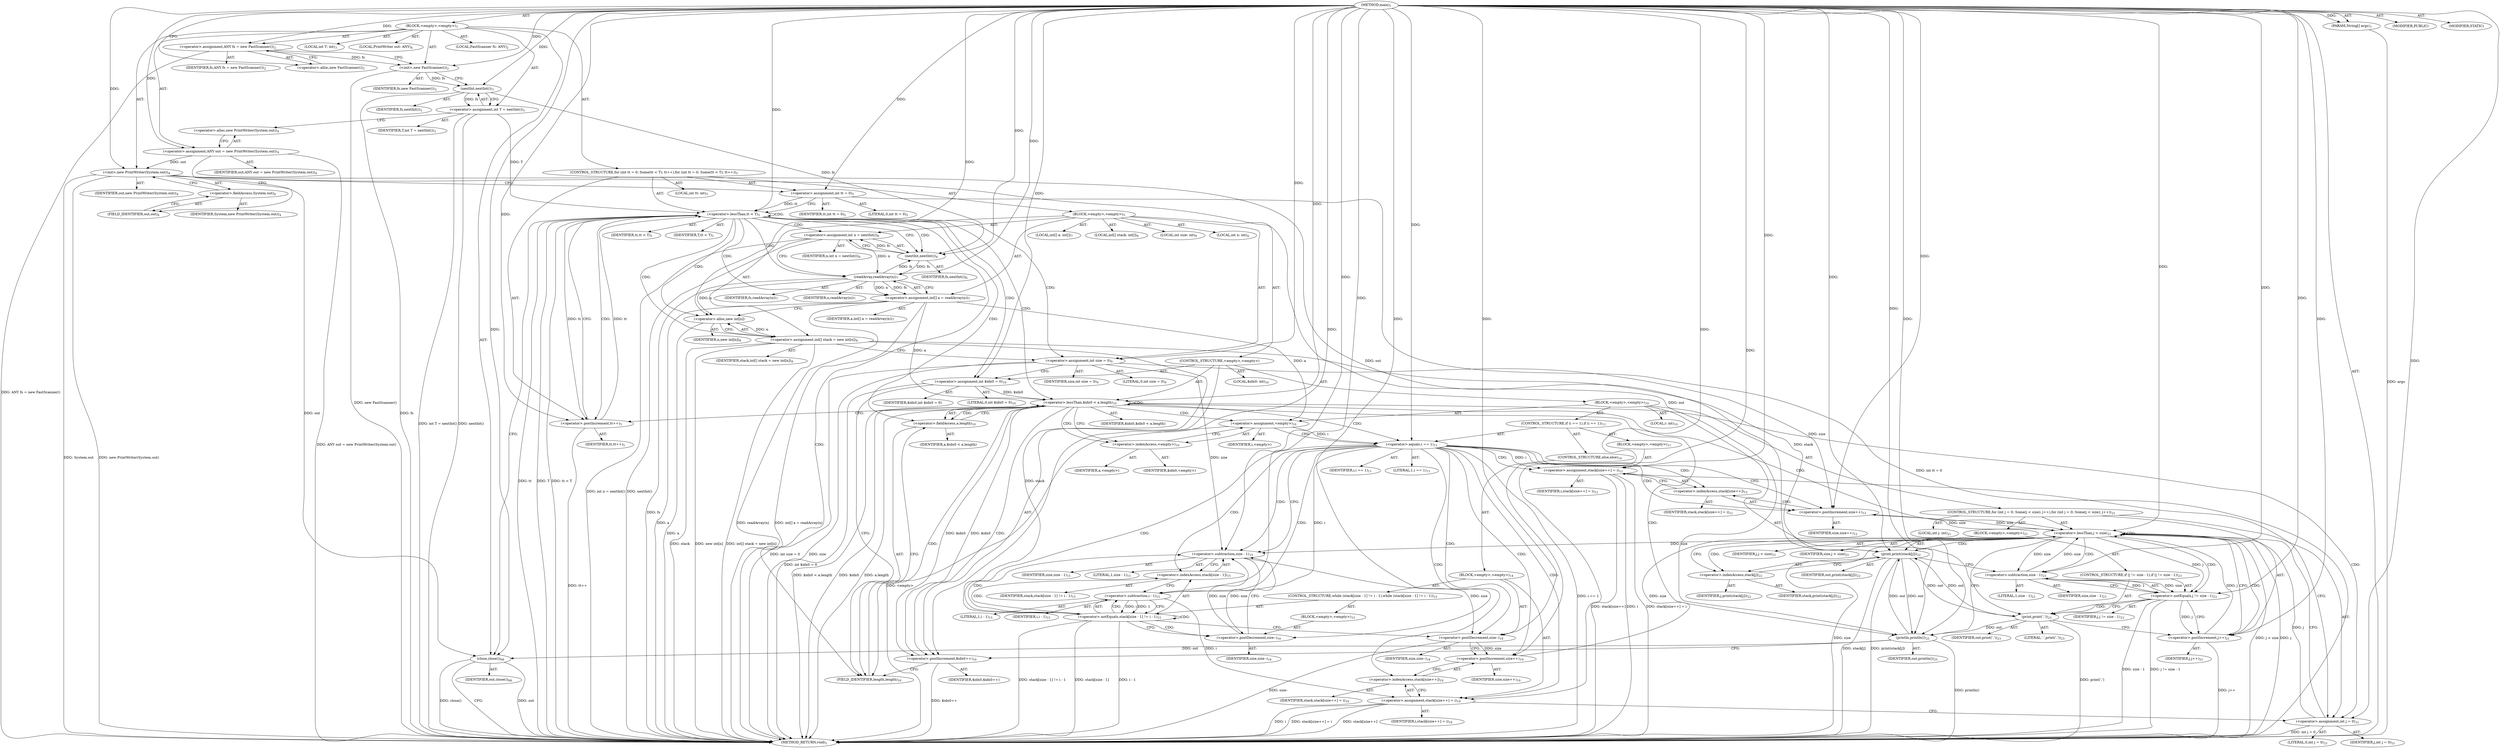 digraph "main" {  
"21" [label = <(METHOD,main)<SUB>1</SUB>> ]
"22" [label = <(PARAM,String[] args)<SUB>1</SUB>> ]
"23" [label = <(BLOCK,&lt;empty&gt;,&lt;empty&gt;)<SUB>1</SUB>> ]
"4" [label = <(LOCAL,FastScanner fs: ANY)<SUB>2</SUB>> ]
"24" [label = <(&lt;operator&gt;.assignment,ANY fs = new FastScanner())<SUB>2</SUB>> ]
"25" [label = <(IDENTIFIER,fs,ANY fs = new FastScanner())<SUB>2</SUB>> ]
"26" [label = <(&lt;operator&gt;.alloc,new FastScanner())<SUB>2</SUB>> ]
"27" [label = <(&lt;init&gt;,new FastScanner())<SUB>2</SUB>> ]
"3" [label = <(IDENTIFIER,fs,new FastScanner())<SUB>2</SUB>> ]
"28" [label = <(LOCAL,int T: int)<SUB>3</SUB>> ]
"29" [label = <(&lt;operator&gt;.assignment,int T = nextInt())<SUB>3</SUB>> ]
"30" [label = <(IDENTIFIER,T,int T = nextInt())<SUB>3</SUB>> ]
"31" [label = <(nextInt,nextInt())<SUB>3</SUB>> ]
"32" [label = <(IDENTIFIER,fs,nextInt())<SUB>3</SUB>> ]
"6" [label = <(LOCAL,PrintWriter out: ANY)<SUB>4</SUB>> ]
"33" [label = <(&lt;operator&gt;.assignment,ANY out = new PrintWriter(System.out))<SUB>4</SUB>> ]
"34" [label = <(IDENTIFIER,out,ANY out = new PrintWriter(System.out))<SUB>4</SUB>> ]
"35" [label = <(&lt;operator&gt;.alloc,new PrintWriter(System.out))<SUB>4</SUB>> ]
"36" [label = <(&lt;init&gt;,new PrintWriter(System.out))<SUB>4</SUB>> ]
"5" [label = <(IDENTIFIER,out,new PrintWriter(System.out))<SUB>4</SUB>> ]
"37" [label = <(&lt;operator&gt;.fieldAccess,System.out)<SUB>4</SUB>> ]
"38" [label = <(IDENTIFIER,System,new PrintWriter(System.out))<SUB>4</SUB>> ]
"39" [label = <(FIELD_IDENTIFIER,out,out)<SUB>4</SUB>> ]
"40" [label = <(CONTROL_STRUCTURE,for (int tt = 0; Some(tt &lt; T); tt++),for (int tt = 0; Some(tt &lt; T); tt++))<SUB>5</SUB>> ]
"41" [label = <(LOCAL,int tt: int)<SUB>5</SUB>> ]
"42" [label = <(&lt;operator&gt;.assignment,int tt = 0)<SUB>5</SUB>> ]
"43" [label = <(IDENTIFIER,tt,int tt = 0)<SUB>5</SUB>> ]
"44" [label = <(LITERAL,0,int tt = 0)<SUB>5</SUB>> ]
"45" [label = <(&lt;operator&gt;.lessThan,tt &lt; T)<SUB>5</SUB>> ]
"46" [label = <(IDENTIFIER,tt,tt &lt; T)<SUB>5</SUB>> ]
"47" [label = <(IDENTIFIER,T,tt &lt; T)<SUB>5</SUB>> ]
"48" [label = <(&lt;operator&gt;.postIncrement,tt++)<SUB>5</SUB>> ]
"49" [label = <(IDENTIFIER,tt,tt++)<SUB>5</SUB>> ]
"50" [label = <(BLOCK,&lt;empty&gt;,&lt;empty&gt;)<SUB>5</SUB>> ]
"51" [label = <(LOCAL,int n: int)<SUB>6</SUB>> ]
"52" [label = <(&lt;operator&gt;.assignment,int n = nextInt())<SUB>6</SUB>> ]
"53" [label = <(IDENTIFIER,n,int n = nextInt())<SUB>6</SUB>> ]
"54" [label = <(nextInt,nextInt())<SUB>6</SUB>> ]
"55" [label = <(IDENTIFIER,fs,nextInt())<SUB>6</SUB>> ]
"56" [label = <(LOCAL,int[] a: int[])<SUB>7</SUB>> ]
"57" [label = <(&lt;operator&gt;.assignment,int[] a = readArray(n))<SUB>7</SUB>> ]
"58" [label = <(IDENTIFIER,a,int[] a = readArray(n))<SUB>7</SUB>> ]
"59" [label = <(readArray,readArray(n))<SUB>7</SUB>> ]
"60" [label = <(IDENTIFIER,fs,readArray(n))<SUB>7</SUB>> ]
"61" [label = <(IDENTIFIER,n,readArray(n))<SUB>7</SUB>> ]
"62" [label = <(LOCAL,int[] stack: int[])<SUB>8</SUB>> ]
"63" [label = <(&lt;operator&gt;.assignment,int[] stack = new int[n])<SUB>8</SUB>> ]
"64" [label = <(IDENTIFIER,stack,int[] stack = new int[n])<SUB>8</SUB>> ]
"65" [label = <(&lt;operator&gt;.alloc,new int[n])> ]
"66" [label = <(IDENTIFIER,n,new int[n])<SUB>8</SUB>> ]
"67" [label = <(LOCAL,int size: int)<SUB>9</SUB>> ]
"68" [label = <(&lt;operator&gt;.assignment,int size = 0)<SUB>9</SUB>> ]
"69" [label = <(IDENTIFIER,size,int size = 0)<SUB>9</SUB>> ]
"70" [label = <(LITERAL,0,int size = 0)<SUB>9</SUB>> ]
"71" [label = <(CONTROL_STRUCTURE,&lt;empty&gt;,&lt;empty&gt;)> ]
"72" [label = <(LOCAL,$idx0: int)<SUB>10</SUB>> ]
"73" [label = <(&lt;operator&gt;.assignment,int $idx0 = 0)<SUB>10</SUB>> ]
"74" [label = <(IDENTIFIER,$idx0,int $idx0 = 0)> ]
"75" [label = <(LITERAL,0,int $idx0 = 0)<SUB>10</SUB>> ]
"76" [label = <(&lt;operator&gt;.lessThan,$idx0 &lt; a.length)<SUB>10</SUB>> ]
"77" [label = <(IDENTIFIER,$idx0,$idx0 &lt; a.length)> ]
"78" [label = <(&lt;operator&gt;.fieldAccess,a.length)<SUB>10</SUB>> ]
"79" [label = <(IDENTIFIER,a,$idx0 &lt; a.length)> ]
"80" [label = <(FIELD_IDENTIFIER,length,length)<SUB>10</SUB>> ]
"81" [label = <(&lt;operator&gt;.postIncrement,$idx0++)<SUB>10</SUB>> ]
"82" [label = <(IDENTIFIER,$idx0,$idx0++)> ]
"83" [label = <(BLOCK,&lt;empty&gt;,&lt;empty&gt;)<SUB>10</SUB>> ]
"84" [label = <(LOCAL,i: int)<SUB>10</SUB>> ]
"85" [label = <(&lt;operator&gt;.assignment,&lt;empty&gt;)<SUB>10</SUB>> ]
"86" [label = <(IDENTIFIER,i,&lt;empty&gt;)> ]
"87" [label = <(&lt;operator&gt;.indexAccess,&lt;empty&gt;)<SUB>10</SUB>> ]
"88" [label = <(IDENTIFIER,a,&lt;empty&gt;)> ]
"89" [label = <(IDENTIFIER,$idx0,&lt;empty&gt;)> ]
"90" [label = <(CONTROL_STRUCTURE,if (i == 1),if (i == 1))<SUB>11</SUB>> ]
"91" [label = <(&lt;operator&gt;.equals,i == 1)<SUB>11</SUB>> ]
"92" [label = <(IDENTIFIER,i,i == 1)<SUB>11</SUB>> ]
"93" [label = <(LITERAL,1,i == 1)<SUB>11</SUB>> ]
"94" [label = <(BLOCK,&lt;empty&gt;,&lt;empty&gt;)<SUB>11</SUB>> ]
"95" [label = <(&lt;operator&gt;.assignment,stack[size++] = i)<SUB>12</SUB>> ]
"96" [label = <(&lt;operator&gt;.indexAccess,stack[size++])<SUB>12</SUB>> ]
"97" [label = <(IDENTIFIER,stack,stack[size++] = i)<SUB>12</SUB>> ]
"98" [label = <(&lt;operator&gt;.postIncrement,size++)<SUB>12</SUB>> ]
"99" [label = <(IDENTIFIER,size,size++)<SUB>12</SUB>> ]
"100" [label = <(IDENTIFIER,i,stack[size++] = i)<SUB>12</SUB>> ]
"101" [label = <(CONTROL_STRUCTURE,else,else)<SUB>14</SUB>> ]
"102" [label = <(BLOCK,&lt;empty&gt;,&lt;empty&gt;)<SUB>14</SUB>> ]
"103" [label = <(CONTROL_STRUCTURE,while (stack[size - 1] != i - 1),while (stack[size - 1] != i - 1))<SUB>15</SUB>> ]
"104" [label = <(&lt;operator&gt;.notEquals,stack[size - 1] != i - 1)<SUB>15</SUB>> ]
"105" [label = <(&lt;operator&gt;.indexAccess,stack[size - 1])<SUB>15</SUB>> ]
"106" [label = <(IDENTIFIER,stack,stack[size - 1] != i - 1)<SUB>15</SUB>> ]
"107" [label = <(&lt;operator&gt;.subtraction,size - 1)<SUB>15</SUB>> ]
"108" [label = <(IDENTIFIER,size,size - 1)<SUB>15</SUB>> ]
"109" [label = <(LITERAL,1,size - 1)<SUB>15</SUB>> ]
"110" [label = <(&lt;operator&gt;.subtraction,i - 1)<SUB>15</SUB>> ]
"111" [label = <(IDENTIFIER,i,i - 1)<SUB>15</SUB>> ]
"112" [label = <(LITERAL,1,i - 1)<SUB>15</SUB>> ]
"113" [label = <(BLOCK,&lt;empty&gt;,&lt;empty&gt;)<SUB>15</SUB>> ]
"114" [label = <(&lt;operator&gt;.postDecrement,size--)<SUB>16</SUB>> ]
"115" [label = <(IDENTIFIER,size,size--)<SUB>16</SUB>> ]
"116" [label = <(&lt;operator&gt;.postDecrement,size--)<SUB>18</SUB>> ]
"117" [label = <(IDENTIFIER,size,size--)<SUB>18</SUB>> ]
"118" [label = <(&lt;operator&gt;.assignment,stack[size++] = i)<SUB>19</SUB>> ]
"119" [label = <(&lt;operator&gt;.indexAccess,stack[size++])<SUB>19</SUB>> ]
"120" [label = <(IDENTIFIER,stack,stack[size++] = i)<SUB>19</SUB>> ]
"121" [label = <(&lt;operator&gt;.postIncrement,size++)<SUB>19</SUB>> ]
"122" [label = <(IDENTIFIER,size,size++)<SUB>19</SUB>> ]
"123" [label = <(IDENTIFIER,i,stack[size++] = i)<SUB>19</SUB>> ]
"124" [label = <(CONTROL_STRUCTURE,for (int j = 0; Some(j &lt; size); j++),for (int j = 0; Some(j &lt; size); j++))<SUB>21</SUB>> ]
"125" [label = <(LOCAL,int j: int)<SUB>21</SUB>> ]
"126" [label = <(&lt;operator&gt;.assignment,int j = 0)<SUB>21</SUB>> ]
"127" [label = <(IDENTIFIER,j,int j = 0)<SUB>21</SUB>> ]
"128" [label = <(LITERAL,0,int j = 0)<SUB>21</SUB>> ]
"129" [label = <(&lt;operator&gt;.lessThan,j &lt; size)<SUB>21</SUB>> ]
"130" [label = <(IDENTIFIER,j,j &lt; size)<SUB>21</SUB>> ]
"131" [label = <(IDENTIFIER,size,j &lt; size)<SUB>21</SUB>> ]
"132" [label = <(&lt;operator&gt;.postIncrement,j++)<SUB>21</SUB>> ]
"133" [label = <(IDENTIFIER,j,j++)<SUB>21</SUB>> ]
"134" [label = <(BLOCK,&lt;empty&gt;,&lt;empty&gt;)<SUB>21</SUB>> ]
"135" [label = <(print,print(stack[j]))<SUB>22</SUB>> ]
"136" [label = <(IDENTIFIER,out,print(stack[j]))<SUB>22</SUB>> ]
"137" [label = <(&lt;operator&gt;.indexAccess,stack[j])<SUB>22</SUB>> ]
"138" [label = <(IDENTIFIER,stack,print(stack[j]))<SUB>22</SUB>> ]
"139" [label = <(IDENTIFIER,j,print(stack[j]))<SUB>22</SUB>> ]
"140" [label = <(CONTROL_STRUCTURE,if (j != size - 1),if (j != size - 1))<SUB>23</SUB>> ]
"141" [label = <(&lt;operator&gt;.notEquals,j != size - 1)<SUB>23</SUB>> ]
"142" [label = <(IDENTIFIER,j,j != size - 1)<SUB>23</SUB>> ]
"143" [label = <(&lt;operator&gt;.subtraction,size - 1)<SUB>23</SUB>> ]
"144" [label = <(IDENTIFIER,size,size - 1)<SUB>23</SUB>> ]
"145" [label = <(LITERAL,1,size - 1)<SUB>23</SUB>> ]
"146" [label = <(print,print('.'))<SUB>23</SUB>> ]
"147" [label = <(IDENTIFIER,out,print('.'))<SUB>23</SUB>> ]
"148" [label = <(LITERAL,'.',print('.'))<SUB>23</SUB>> ]
"149" [label = <(println,println())<SUB>25</SUB>> ]
"150" [label = <(IDENTIFIER,out,println())<SUB>25</SUB>> ]
"151" [label = <(close,close())<SUB>68</SUB>> ]
"152" [label = <(IDENTIFIER,out,close())<SUB>68</SUB>> ]
"153" [label = <(MODIFIER,PUBLIC)> ]
"154" [label = <(MODIFIER,STATIC)> ]
"155" [label = <(METHOD_RETURN,void)<SUB>1</SUB>> ]
  "21" -> "22"  [ label = "AST: "] 
  "21" -> "23"  [ label = "AST: "] 
  "21" -> "153"  [ label = "AST: "] 
  "21" -> "154"  [ label = "AST: "] 
  "21" -> "155"  [ label = "AST: "] 
  "23" -> "4"  [ label = "AST: "] 
  "23" -> "24"  [ label = "AST: "] 
  "23" -> "27"  [ label = "AST: "] 
  "23" -> "28"  [ label = "AST: "] 
  "23" -> "29"  [ label = "AST: "] 
  "23" -> "6"  [ label = "AST: "] 
  "23" -> "33"  [ label = "AST: "] 
  "23" -> "36"  [ label = "AST: "] 
  "23" -> "40"  [ label = "AST: "] 
  "23" -> "151"  [ label = "AST: "] 
  "24" -> "25"  [ label = "AST: "] 
  "24" -> "26"  [ label = "AST: "] 
  "27" -> "3"  [ label = "AST: "] 
  "29" -> "30"  [ label = "AST: "] 
  "29" -> "31"  [ label = "AST: "] 
  "31" -> "32"  [ label = "AST: "] 
  "33" -> "34"  [ label = "AST: "] 
  "33" -> "35"  [ label = "AST: "] 
  "36" -> "5"  [ label = "AST: "] 
  "36" -> "37"  [ label = "AST: "] 
  "37" -> "38"  [ label = "AST: "] 
  "37" -> "39"  [ label = "AST: "] 
  "40" -> "41"  [ label = "AST: "] 
  "40" -> "42"  [ label = "AST: "] 
  "40" -> "45"  [ label = "AST: "] 
  "40" -> "48"  [ label = "AST: "] 
  "40" -> "50"  [ label = "AST: "] 
  "42" -> "43"  [ label = "AST: "] 
  "42" -> "44"  [ label = "AST: "] 
  "45" -> "46"  [ label = "AST: "] 
  "45" -> "47"  [ label = "AST: "] 
  "48" -> "49"  [ label = "AST: "] 
  "50" -> "51"  [ label = "AST: "] 
  "50" -> "52"  [ label = "AST: "] 
  "50" -> "56"  [ label = "AST: "] 
  "50" -> "57"  [ label = "AST: "] 
  "50" -> "62"  [ label = "AST: "] 
  "50" -> "63"  [ label = "AST: "] 
  "50" -> "67"  [ label = "AST: "] 
  "50" -> "68"  [ label = "AST: "] 
  "50" -> "71"  [ label = "AST: "] 
  "52" -> "53"  [ label = "AST: "] 
  "52" -> "54"  [ label = "AST: "] 
  "54" -> "55"  [ label = "AST: "] 
  "57" -> "58"  [ label = "AST: "] 
  "57" -> "59"  [ label = "AST: "] 
  "59" -> "60"  [ label = "AST: "] 
  "59" -> "61"  [ label = "AST: "] 
  "63" -> "64"  [ label = "AST: "] 
  "63" -> "65"  [ label = "AST: "] 
  "65" -> "66"  [ label = "AST: "] 
  "68" -> "69"  [ label = "AST: "] 
  "68" -> "70"  [ label = "AST: "] 
  "71" -> "72"  [ label = "AST: "] 
  "71" -> "73"  [ label = "AST: "] 
  "71" -> "76"  [ label = "AST: "] 
  "71" -> "81"  [ label = "AST: "] 
  "71" -> "83"  [ label = "AST: "] 
  "73" -> "74"  [ label = "AST: "] 
  "73" -> "75"  [ label = "AST: "] 
  "76" -> "77"  [ label = "AST: "] 
  "76" -> "78"  [ label = "AST: "] 
  "78" -> "79"  [ label = "AST: "] 
  "78" -> "80"  [ label = "AST: "] 
  "81" -> "82"  [ label = "AST: "] 
  "83" -> "84"  [ label = "AST: "] 
  "83" -> "85"  [ label = "AST: "] 
  "83" -> "90"  [ label = "AST: "] 
  "83" -> "124"  [ label = "AST: "] 
  "83" -> "149"  [ label = "AST: "] 
  "85" -> "86"  [ label = "AST: "] 
  "85" -> "87"  [ label = "AST: "] 
  "87" -> "88"  [ label = "AST: "] 
  "87" -> "89"  [ label = "AST: "] 
  "90" -> "91"  [ label = "AST: "] 
  "90" -> "94"  [ label = "AST: "] 
  "90" -> "101"  [ label = "AST: "] 
  "91" -> "92"  [ label = "AST: "] 
  "91" -> "93"  [ label = "AST: "] 
  "94" -> "95"  [ label = "AST: "] 
  "95" -> "96"  [ label = "AST: "] 
  "95" -> "100"  [ label = "AST: "] 
  "96" -> "97"  [ label = "AST: "] 
  "96" -> "98"  [ label = "AST: "] 
  "98" -> "99"  [ label = "AST: "] 
  "101" -> "102"  [ label = "AST: "] 
  "102" -> "103"  [ label = "AST: "] 
  "102" -> "116"  [ label = "AST: "] 
  "102" -> "118"  [ label = "AST: "] 
  "103" -> "104"  [ label = "AST: "] 
  "103" -> "113"  [ label = "AST: "] 
  "104" -> "105"  [ label = "AST: "] 
  "104" -> "110"  [ label = "AST: "] 
  "105" -> "106"  [ label = "AST: "] 
  "105" -> "107"  [ label = "AST: "] 
  "107" -> "108"  [ label = "AST: "] 
  "107" -> "109"  [ label = "AST: "] 
  "110" -> "111"  [ label = "AST: "] 
  "110" -> "112"  [ label = "AST: "] 
  "113" -> "114"  [ label = "AST: "] 
  "114" -> "115"  [ label = "AST: "] 
  "116" -> "117"  [ label = "AST: "] 
  "118" -> "119"  [ label = "AST: "] 
  "118" -> "123"  [ label = "AST: "] 
  "119" -> "120"  [ label = "AST: "] 
  "119" -> "121"  [ label = "AST: "] 
  "121" -> "122"  [ label = "AST: "] 
  "124" -> "125"  [ label = "AST: "] 
  "124" -> "126"  [ label = "AST: "] 
  "124" -> "129"  [ label = "AST: "] 
  "124" -> "132"  [ label = "AST: "] 
  "124" -> "134"  [ label = "AST: "] 
  "126" -> "127"  [ label = "AST: "] 
  "126" -> "128"  [ label = "AST: "] 
  "129" -> "130"  [ label = "AST: "] 
  "129" -> "131"  [ label = "AST: "] 
  "132" -> "133"  [ label = "AST: "] 
  "134" -> "135"  [ label = "AST: "] 
  "134" -> "140"  [ label = "AST: "] 
  "135" -> "136"  [ label = "AST: "] 
  "135" -> "137"  [ label = "AST: "] 
  "137" -> "138"  [ label = "AST: "] 
  "137" -> "139"  [ label = "AST: "] 
  "140" -> "141"  [ label = "AST: "] 
  "140" -> "146"  [ label = "AST: "] 
  "141" -> "142"  [ label = "AST: "] 
  "141" -> "143"  [ label = "AST: "] 
  "143" -> "144"  [ label = "AST: "] 
  "143" -> "145"  [ label = "AST: "] 
  "146" -> "147"  [ label = "AST: "] 
  "146" -> "148"  [ label = "AST: "] 
  "149" -> "150"  [ label = "AST: "] 
  "151" -> "152"  [ label = "AST: "] 
  "24" -> "27"  [ label = "CFG: "] 
  "27" -> "31"  [ label = "CFG: "] 
  "29" -> "35"  [ label = "CFG: "] 
  "33" -> "39"  [ label = "CFG: "] 
  "36" -> "42"  [ label = "CFG: "] 
  "151" -> "155"  [ label = "CFG: "] 
  "26" -> "24"  [ label = "CFG: "] 
  "31" -> "29"  [ label = "CFG: "] 
  "35" -> "33"  [ label = "CFG: "] 
  "37" -> "36"  [ label = "CFG: "] 
  "42" -> "45"  [ label = "CFG: "] 
  "45" -> "54"  [ label = "CFG: "] 
  "45" -> "151"  [ label = "CFG: "] 
  "48" -> "45"  [ label = "CFG: "] 
  "39" -> "37"  [ label = "CFG: "] 
  "52" -> "59"  [ label = "CFG: "] 
  "57" -> "65"  [ label = "CFG: "] 
  "63" -> "68"  [ label = "CFG: "] 
  "68" -> "73"  [ label = "CFG: "] 
  "54" -> "52"  [ label = "CFG: "] 
  "59" -> "57"  [ label = "CFG: "] 
  "65" -> "63"  [ label = "CFG: "] 
  "73" -> "80"  [ label = "CFG: "] 
  "76" -> "87"  [ label = "CFG: "] 
  "76" -> "48"  [ label = "CFG: "] 
  "81" -> "80"  [ label = "CFG: "] 
  "78" -> "76"  [ label = "CFG: "] 
  "85" -> "91"  [ label = "CFG: "] 
  "149" -> "81"  [ label = "CFG: "] 
  "80" -> "78"  [ label = "CFG: "] 
  "87" -> "85"  [ label = "CFG: "] 
  "91" -> "98"  [ label = "CFG: "] 
  "91" -> "107"  [ label = "CFG: "] 
  "126" -> "129"  [ label = "CFG: "] 
  "129" -> "137"  [ label = "CFG: "] 
  "129" -> "149"  [ label = "CFG: "] 
  "132" -> "129"  [ label = "CFG: "] 
  "95" -> "126"  [ label = "CFG: "] 
  "135" -> "143"  [ label = "CFG: "] 
  "96" -> "95"  [ label = "CFG: "] 
  "116" -> "121"  [ label = "CFG: "] 
  "118" -> "126"  [ label = "CFG: "] 
  "137" -> "135"  [ label = "CFG: "] 
  "141" -> "146"  [ label = "CFG: "] 
  "141" -> "132"  [ label = "CFG: "] 
  "146" -> "132"  [ label = "CFG: "] 
  "98" -> "96"  [ label = "CFG: "] 
  "104" -> "114"  [ label = "CFG: "] 
  "104" -> "116"  [ label = "CFG: "] 
  "119" -> "118"  [ label = "CFG: "] 
  "143" -> "141"  [ label = "CFG: "] 
  "105" -> "110"  [ label = "CFG: "] 
  "110" -> "104"  [ label = "CFG: "] 
  "114" -> "107"  [ label = "CFG: "] 
  "121" -> "119"  [ label = "CFG: "] 
  "107" -> "105"  [ label = "CFG: "] 
  "21" -> "26"  [ label = "CFG: "] 
  "22" -> "155"  [ label = "DDG: args"] 
  "24" -> "155"  [ label = "DDG: ANY fs = new FastScanner()"] 
  "27" -> "155"  [ label = "DDG: new FastScanner()"] 
  "31" -> "155"  [ label = "DDG: fs"] 
  "29" -> "155"  [ label = "DDG: nextInt()"] 
  "29" -> "155"  [ label = "DDG: int T = nextInt()"] 
  "33" -> "155"  [ label = "DDG: ANY out = new PrintWriter(System.out)"] 
  "36" -> "155"  [ label = "DDG: System.out"] 
  "36" -> "155"  [ label = "DDG: new PrintWriter(System.out)"] 
  "42" -> "155"  [ label = "DDG: int tt = 0"] 
  "45" -> "155"  [ label = "DDG: tt"] 
  "45" -> "155"  [ label = "DDG: T"] 
  "45" -> "155"  [ label = "DDG: tt &lt; T"] 
  "151" -> "155"  [ label = "DDG: out"] 
  "151" -> "155"  [ label = "DDG: close()"] 
  "52" -> "155"  [ label = "DDG: nextInt()"] 
  "52" -> "155"  [ label = "DDG: int n = nextInt()"] 
  "57" -> "155"  [ label = "DDG: a"] 
  "59" -> "155"  [ label = "DDG: fs"] 
  "57" -> "155"  [ label = "DDG: readArray(n)"] 
  "57" -> "155"  [ label = "DDG: int[] a = readArray(n)"] 
  "63" -> "155"  [ label = "DDG: stack"] 
  "65" -> "155"  [ label = "DDG: n"] 
  "63" -> "155"  [ label = "DDG: new int[n]"] 
  "63" -> "155"  [ label = "DDG: int[] stack = new int[n]"] 
  "68" -> "155"  [ label = "DDG: size"] 
  "68" -> "155"  [ label = "DDG: int size = 0"] 
  "73" -> "155"  [ label = "DDG: int $idx0 = 0"] 
  "76" -> "155"  [ label = "DDG: $idx0"] 
  "76" -> "155"  [ label = "DDG: a.length"] 
  "76" -> "155"  [ label = "DDG: $idx0 &lt; a.length"] 
  "48" -> "155"  [ label = "DDG: tt++"] 
  "85" -> "155"  [ label = "DDG: &lt;empty&gt;"] 
  "91" -> "155"  [ label = "DDG: i == 1"] 
  "104" -> "155"  [ label = "DDG: stack[size - 1]"] 
  "104" -> "155"  [ label = "DDG: i - 1"] 
  "104" -> "155"  [ label = "DDG: stack[size - 1] != i - 1"] 
  "116" -> "155"  [ label = "DDG: size--"] 
  "118" -> "155"  [ label = "DDG: stack[size++]"] 
  "118" -> "155"  [ label = "DDG: i"] 
  "118" -> "155"  [ label = "DDG: stack[size++] = i"] 
  "95" -> "155"  [ label = "DDG: stack[size++]"] 
  "95" -> "155"  [ label = "DDG: i"] 
  "95" -> "155"  [ label = "DDG: stack[size++] = i"] 
  "126" -> "155"  [ label = "DDG: int j = 0"] 
  "129" -> "155"  [ label = "DDG: j"] 
  "129" -> "155"  [ label = "DDG: size"] 
  "129" -> "155"  [ label = "DDG: j &lt; size"] 
  "149" -> "155"  [ label = "DDG: println()"] 
  "81" -> "155"  [ label = "DDG: $idx0++"] 
  "135" -> "155"  [ label = "DDG: stack[j]"] 
  "135" -> "155"  [ label = "DDG: print(stack[j])"] 
  "141" -> "155"  [ label = "DDG: size - 1"] 
  "141" -> "155"  [ label = "DDG: j != size - 1"] 
  "146" -> "155"  [ label = "DDG: print('.')"] 
  "132" -> "155"  [ label = "DDG: j++"] 
  "21" -> "22"  [ label = "DDG: "] 
  "21" -> "24"  [ label = "DDG: "] 
  "31" -> "29"  [ label = "DDG: fs"] 
  "21" -> "33"  [ label = "DDG: "] 
  "24" -> "27"  [ label = "DDG: fs"] 
  "21" -> "27"  [ label = "DDG: "] 
  "33" -> "36"  [ label = "DDG: out"] 
  "21" -> "36"  [ label = "DDG: "] 
  "21" -> "42"  [ label = "DDG: "] 
  "36" -> "151"  [ label = "DDG: out"] 
  "149" -> "151"  [ label = "DDG: out"] 
  "21" -> "151"  [ label = "DDG: "] 
  "27" -> "31"  [ label = "DDG: fs"] 
  "21" -> "31"  [ label = "DDG: "] 
  "42" -> "45"  [ label = "DDG: tt"] 
  "48" -> "45"  [ label = "DDG: tt"] 
  "21" -> "45"  [ label = "DDG: "] 
  "29" -> "45"  [ label = "DDG: T"] 
  "45" -> "48"  [ label = "DDG: tt"] 
  "21" -> "48"  [ label = "DDG: "] 
  "54" -> "52"  [ label = "DDG: fs"] 
  "59" -> "57"  [ label = "DDG: fs"] 
  "59" -> "57"  [ label = "DDG: n"] 
  "65" -> "63"  [ label = "DDG: n"] 
  "21" -> "68"  [ label = "DDG: "] 
  "21" -> "73"  [ label = "DDG: "] 
  "31" -> "54"  [ label = "DDG: fs"] 
  "59" -> "54"  [ label = "DDG: fs"] 
  "21" -> "54"  [ label = "DDG: "] 
  "54" -> "59"  [ label = "DDG: fs"] 
  "21" -> "59"  [ label = "DDG: "] 
  "52" -> "59"  [ label = "DDG: n"] 
  "59" -> "65"  [ label = "DDG: n"] 
  "21" -> "65"  [ label = "DDG: "] 
  "73" -> "76"  [ label = "DDG: $idx0"] 
  "81" -> "76"  [ label = "DDG: $idx0"] 
  "21" -> "76"  [ label = "DDG: "] 
  "57" -> "76"  [ label = "DDG: a"] 
  "76" -> "81"  [ label = "DDG: $idx0"] 
  "21" -> "81"  [ label = "DDG: "] 
  "57" -> "85"  [ label = "DDG: a"] 
  "21" -> "126"  [ label = "DDG: "] 
  "36" -> "149"  [ label = "DDG: out"] 
  "135" -> "149"  [ label = "DDG: out"] 
  "146" -> "149"  [ label = "DDG: out"] 
  "21" -> "149"  [ label = "DDG: "] 
  "85" -> "91"  [ label = "DDG: i"] 
  "21" -> "91"  [ label = "DDG: "] 
  "91" -> "95"  [ label = "DDG: i"] 
  "21" -> "95"  [ label = "DDG: "] 
  "126" -> "129"  [ label = "DDG: j"] 
  "132" -> "129"  [ label = "DDG: j"] 
  "21" -> "129"  [ label = "DDG: "] 
  "121" -> "129"  [ label = "DDG: size"] 
  "98" -> "129"  [ label = "DDG: size"] 
  "143" -> "129"  [ label = "DDG: size"] 
  "141" -> "132"  [ label = "DDG: j"] 
  "21" -> "132"  [ label = "DDG: "] 
  "110" -> "118"  [ label = "DDG: i"] 
  "21" -> "118"  [ label = "DDG: "] 
  "36" -> "135"  [ label = "DDG: out"] 
  "149" -> "135"  [ label = "DDG: out"] 
  "146" -> "135"  [ label = "DDG: out"] 
  "21" -> "135"  [ label = "DDG: "] 
  "63" -> "135"  [ label = "DDG: stack"] 
  "107" -> "116"  [ label = "DDG: size"] 
  "21" -> "116"  [ label = "DDG: "] 
  "129" -> "141"  [ label = "DDG: j"] 
  "21" -> "141"  [ label = "DDG: "] 
  "143" -> "141"  [ label = "DDG: size"] 
  "143" -> "141"  [ label = "DDG: 1"] 
  "135" -> "146"  [ label = "DDG: out"] 
  "21" -> "146"  [ label = "DDG: "] 
  "68" -> "98"  [ label = "DDG: size"] 
  "129" -> "98"  [ label = "DDG: size"] 
  "21" -> "98"  [ label = "DDG: "] 
  "63" -> "104"  [ label = "DDG: stack"] 
  "110" -> "104"  [ label = "DDG: i"] 
  "110" -> "104"  [ label = "DDG: 1"] 
  "129" -> "143"  [ label = "DDG: size"] 
  "21" -> "143"  [ label = "DDG: "] 
  "91" -> "110"  [ label = "DDG: i"] 
  "21" -> "110"  [ label = "DDG: "] 
  "107" -> "114"  [ label = "DDG: size"] 
  "21" -> "114"  [ label = "DDG: "] 
  "116" -> "121"  [ label = "DDG: size"] 
  "21" -> "121"  [ label = "DDG: "] 
  "68" -> "107"  [ label = "DDG: size"] 
  "114" -> "107"  [ label = "DDG: size"] 
  "129" -> "107"  [ label = "DDG: size"] 
  "21" -> "107"  [ label = "DDG: "] 
  "45" -> "48"  [ label = "CDG: "] 
  "45" -> "68"  [ label = "CDG: "] 
  "45" -> "73"  [ label = "CDG: "] 
  "45" -> "57"  [ label = "CDG: "] 
  "45" -> "52"  [ label = "CDG: "] 
  "45" -> "45"  [ label = "CDG: "] 
  "45" -> "76"  [ label = "CDG: "] 
  "45" -> "65"  [ label = "CDG: "] 
  "45" -> "59"  [ label = "CDG: "] 
  "45" -> "54"  [ label = "CDG: "] 
  "45" -> "80"  [ label = "CDG: "] 
  "45" -> "63"  [ label = "CDG: "] 
  "45" -> "78"  [ label = "CDG: "] 
  "76" -> "81"  [ label = "CDG: "] 
  "76" -> "85"  [ label = "CDG: "] 
  "76" -> "149"  [ label = "CDG: "] 
  "76" -> "76"  [ label = "CDG: "] 
  "76" -> "87"  [ label = "CDG: "] 
  "76" -> "91"  [ label = "CDG: "] 
  "76" -> "129"  [ label = "CDG: "] 
  "76" -> "126"  [ label = "CDG: "] 
  "76" -> "80"  [ label = "CDG: "] 
  "76" -> "78"  [ label = "CDG: "] 
  "91" -> "107"  [ label = "CDG: "] 
  "91" -> "96"  [ label = "CDG: "] 
  "91" -> "98"  [ label = "CDG: "] 
  "91" -> "116"  [ label = "CDG: "] 
  "91" -> "104"  [ label = "CDG: "] 
  "91" -> "119"  [ label = "CDG: "] 
  "91" -> "121"  [ label = "CDG: "] 
  "91" -> "95"  [ label = "CDG: "] 
  "91" -> "105"  [ label = "CDG: "] 
  "91" -> "118"  [ label = "CDG: "] 
  "91" -> "110"  [ label = "CDG: "] 
  "129" -> "141"  [ label = "CDG: "] 
  "129" -> "132"  [ label = "CDG: "] 
  "129" -> "129"  [ label = "CDG: "] 
  "129" -> "143"  [ label = "CDG: "] 
  "129" -> "137"  [ label = "CDG: "] 
  "129" -> "135"  [ label = "CDG: "] 
  "141" -> "146"  [ label = "CDG: "] 
  "104" -> "107"  [ label = "CDG: "] 
  "104" -> "114"  [ label = "CDG: "] 
  "104" -> "104"  [ label = "CDG: "] 
  "104" -> "105"  [ label = "CDG: "] 
  "104" -> "110"  [ label = "CDG: "] 
}
